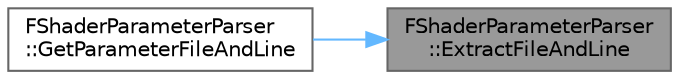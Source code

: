digraph "FShaderParameterParser::ExtractFileAndLine"
{
 // INTERACTIVE_SVG=YES
 // LATEX_PDF_SIZE
  bgcolor="transparent";
  edge [fontname=Helvetica,fontsize=10,labelfontname=Helvetica,labelfontsize=10];
  node [fontname=Helvetica,fontsize=10,shape=box,height=0.2,width=0.4];
  rankdir="RL";
  Node1 [id="Node000001",label="FShaderParameterParser\l::ExtractFileAndLine",height=0.2,width=0.4,color="gray40", fillcolor="grey60", style="filled", fontcolor="black",tooltip=" "];
  Node1 -> Node2 [id="edge1_Node000001_Node000002",dir="back",color="steelblue1",style="solid",tooltip=" "];
  Node2 [id="Node000002",label="FShaderParameterParser\l::GetParameterFileAndLine",height=0.2,width=0.4,color="grey40", fillcolor="white", style="filled",URL="$d5/d50/classFShaderParameterParser.html#a07609418ee9f1f8c852e2bc8222abe0d",tooltip="Gets file and line of the parameter in the shader source code."];
}
